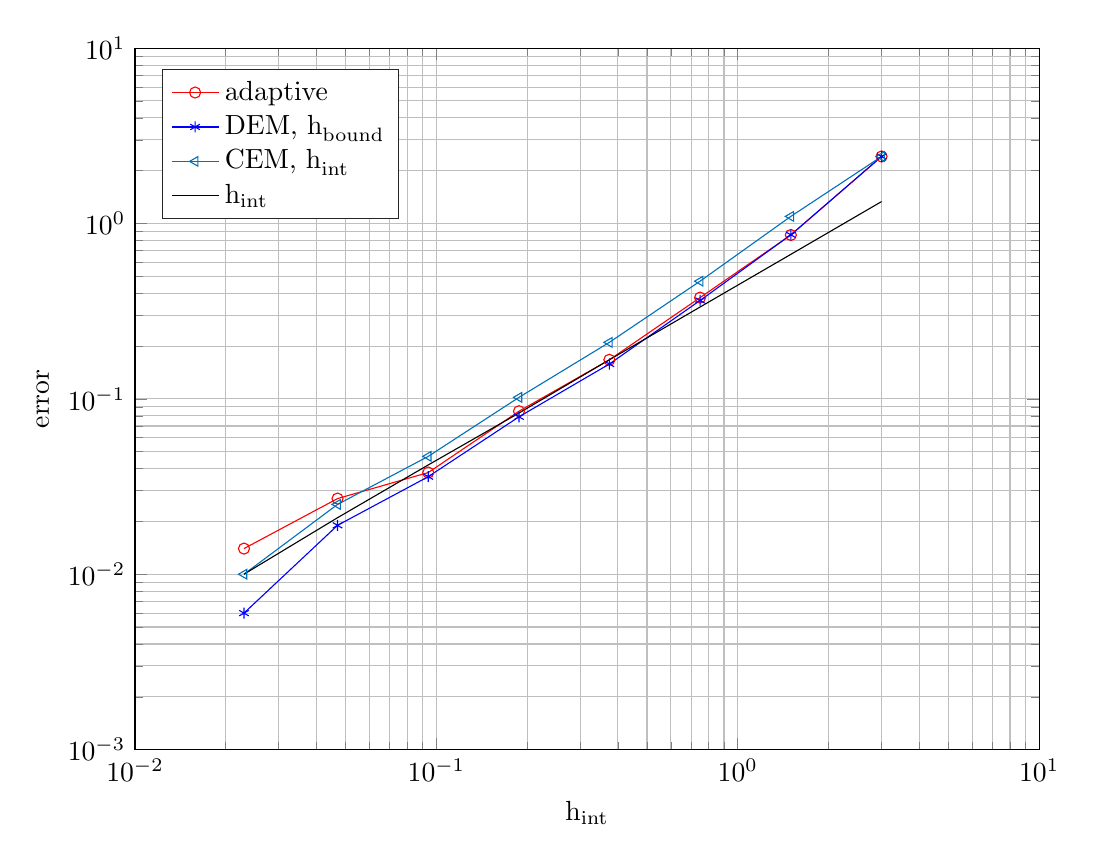 % This file was created by matlab2tikz.
%
%The latest updates can be retrieved from
%  http://www.mathworks.com/matlabcentral/fileexchange/22022-matlab2tikz-matlab2tikz
%where you can also make suggestions and rate matlab2tikz.
%
\definecolor{mycolor1}{rgb}{0.0,0.447,0.741}%
%
\begin{tikzpicture}

\begin{axis}[%
width=4.521in,
height=3.507in,
at={(0.758in,0.54in)},
scale only axis,
xmode=log,
xmin=0.01,
xmax=10,
xminorticks=true,
xlabel={$\text{h}_{\text{int}}$},
xmajorgrids,
xminorgrids,
ymode=log,
ymin=0.001,
ymax=10,
yminorticks=true,
ylabel={error},
ymajorgrids,
yminorgrids,
axis background/.style={fill=white},
legend style={at={(0.03,0.97)},anchor=north west,legend cell align=left,align=left,draw=white!15!black}
]
\addplot [color=red,solid,mark=o,mark options={solid}]
  table[row sep=crcr]{%
3	2.411\\
1.5	0.86\\
0.75	0.378\\
0.375	0.167\\
0.188	0.085\\
0.094	0.038\\
0.047	0.027\\
0.023	0.014\\
};
\addlegendentry{adaptive};

\addplot [color=blue,solid,mark=asterisk,mark options={solid}]
  table[row sep=crcr]{%
3	2.411\\
1.5	0.862\\
0.75	0.364\\
0.375	0.158\\
0.188	0.079\\
0.094	0.036\\
0.047	0.019\\
0.023	0.006\\
};
\addlegendentry{$\text{DEM, h}_{\text{bound}}$};

\addplot [color=mycolor1,solid,mark=triangle,mark options={solid,rotate=90}]
  table[row sep=crcr]{%
3	2.411\\
1.5	1.098\\
0.75	0.469\\
0.375	0.21\\
0.188	0.102\\
0.094	0.047\\
0.047	0.025\\
0.023	0.01\\
};
\addlegendentry{$\text{CEM, h}_{\text{int}}$};

\addplot [color=black,solid]
  table[row sep=crcr]{%
3	1.334\\
1.5	0.667\\
0.75	0.334\\
0.375	0.167\\
0.188	0.083\\
0.094	0.042\\
0.047	0.021\\
0.023	0.01\\
};
\addlegendentry{$\text{h}_{\text{int}}$};

\end{axis}
\end{tikzpicture}%